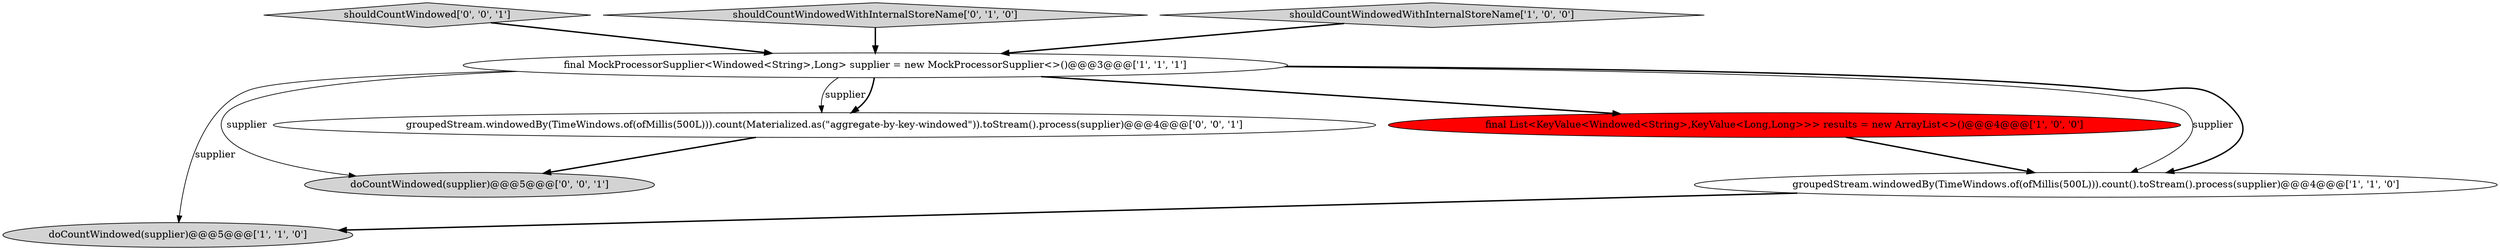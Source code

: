digraph {
4 [style = filled, label = "doCountWindowed(supplier)@@@5@@@['1', '1', '0']", fillcolor = lightgray, shape = ellipse image = "AAA0AAABBB1BBB"];
1 [style = filled, label = "final List<KeyValue<Windowed<String>,KeyValue<Long,Long>>> results = new ArrayList<>()@@@4@@@['1', '0', '0']", fillcolor = red, shape = ellipse image = "AAA1AAABBB1BBB"];
7 [style = filled, label = "shouldCountWindowed['0', '0', '1']", fillcolor = lightgray, shape = diamond image = "AAA0AAABBB3BBB"];
2 [style = filled, label = "final MockProcessorSupplier<Windowed<String>,Long> supplier = new MockProcessorSupplier<>()@@@3@@@['1', '1', '1']", fillcolor = white, shape = ellipse image = "AAA0AAABBB1BBB"];
6 [style = filled, label = "groupedStream.windowedBy(TimeWindows.of(ofMillis(500L))).count(Materialized.as(\"aggregate-by-key-windowed\")).toStream().process(supplier)@@@4@@@['0', '0', '1']", fillcolor = white, shape = ellipse image = "AAA0AAABBB3BBB"];
8 [style = filled, label = "doCountWindowed(supplier)@@@5@@@['0', '0', '1']", fillcolor = lightgray, shape = ellipse image = "AAA0AAABBB3BBB"];
5 [style = filled, label = "shouldCountWindowedWithInternalStoreName['0', '1', '0']", fillcolor = lightgray, shape = diamond image = "AAA0AAABBB2BBB"];
3 [style = filled, label = "groupedStream.windowedBy(TimeWindows.of(ofMillis(500L))).count().toStream().process(supplier)@@@4@@@['1', '1', '0']", fillcolor = white, shape = ellipse image = "AAA0AAABBB1BBB"];
0 [style = filled, label = "shouldCountWindowedWithInternalStoreName['1', '0', '0']", fillcolor = lightgray, shape = diamond image = "AAA0AAABBB1BBB"];
1->3 [style = bold, label=""];
6->8 [style = bold, label=""];
2->6 [style = solid, label="supplier"];
5->2 [style = bold, label=""];
2->8 [style = solid, label="supplier"];
2->3 [style = solid, label="supplier"];
3->4 [style = bold, label=""];
2->6 [style = bold, label=""];
2->1 [style = bold, label=""];
7->2 [style = bold, label=""];
2->4 [style = solid, label="supplier"];
2->3 [style = bold, label=""];
0->2 [style = bold, label=""];
}
